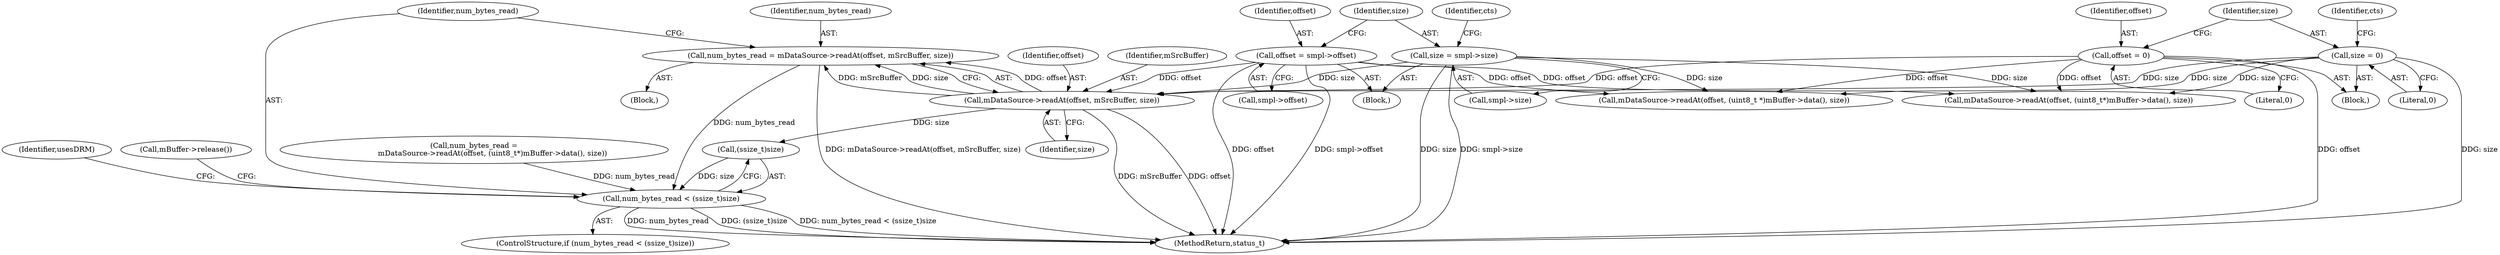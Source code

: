 digraph "0_Android_d48f0f145f8f0f4472bc0af668ac9a8bce44ba9b@API" {
"1000627" [label="(Call,num_bytes_read = mDataSource->readAt(offset, mSrcBuffer, size))"];
"1000629" [label="(Call,mDataSource->readAt(offset, mSrcBuffer, size))"];
"1000327" [label="(Call,offset = smpl->offset)"];
"1000260" [label="(Call,offset = 0)"];
"1000332" [label="(Call,size = smpl->size)"];
"1000264" [label="(Call,size = 0)"];
"1000634" [label="(Call,num_bytes_read < (ssize_t)size)"];
"1000632" [label="(Identifier,size)"];
"1000626" [label="(Block,)"];
"1000630" [label="(Identifier,offset)"];
"1000262" [label="(Literal,0)"];
"1000283" [label="(Block,)"];
"1000333" [label="(Identifier,size)"];
"1000261" [label="(Identifier,offset)"];
"1000636" [label="(Call,(ssize_t)size)"];
"1000633" [label="(ControlStructure,if (num_bytes_read < (ssize_t)size))"];
"1000635" [label="(Identifier,num_bytes_read)"];
"1000327" [label="(Call,offset = smpl->offset)"];
"1000836" [label="(MethodReturn,status_t)"];
"1000328" [label="(Identifier,offset)"];
"1000631" [label="(Identifier,mSrcBuffer)"];
"1000436" [label="(Call,mDataSource->readAt(offset, (uint8_t *)mBuffer->data(), size))"];
"1000629" [label="(Call,mDataSource->readAt(offset, mSrcBuffer, size))"];
"1000617" [label="(Call,num_bytes_read =\n                mDataSource->readAt(offset, (uint8_t*)mBuffer->data(), size))"];
"1000619" [label="(Call,mDataSource->readAt(offset, (uint8_t*)mBuffer->data(), size))"];
"1000332" [label="(Call,size = smpl->size)"];
"1000265" [label="(Identifier,size)"];
"1000634" [label="(Call,num_bytes_read < (ssize_t)size)"];
"1000338" [label="(Identifier,cts)"];
"1000627" [label="(Call,num_bytes_read = mDataSource->readAt(offset, mSrcBuffer, size))"];
"1000260" [label="(Call,offset = 0)"];
"1000264" [label="(Call,size = 0)"];
"1000628" [label="(Identifier,num_bytes_read)"];
"1000649" [label="(Identifier,usesDRM)"];
"1000266" [label="(Literal,0)"];
"1000269" [label="(Identifier,cts)"];
"1000640" [label="(Call,mBuffer->release())"];
"1000105" [label="(Block,)"];
"1000329" [label="(Call,smpl->offset)"];
"1000334" [label="(Call,smpl->size)"];
"1000627" -> "1000626"  [label="AST: "];
"1000627" -> "1000629"  [label="CFG: "];
"1000628" -> "1000627"  [label="AST: "];
"1000629" -> "1000627"  [label="AST: "];
"1000635" -> "1000627"  [label="CFG: "];
"1000627" -> "1000836"  [label="DDG: mDataSource->readAt(offset, mSrcBuffer, size)"];
"1000629" -> "1000627"  [label="DDG: offset"];
"1000629" -> "1000627"  [label="DDG: mSrcBuffer"];
"1000629" -> "1000627"  [label="DDG: size"];
"1000627" -> "1000634"  [label="DDG: num_bytes_read"];
"1000629" -> "1000632"  [label="CFG: "];
"1000630" -> "1000629"  [label="AST: "];
"1000631" -> "1000629"  [label="AST: "];
"1000632" -> "1000629"  [label="AST: "];
"1000629" -> "1000836"  [label="DDG: offset"];
"1000629" -> "1000836"  [label="DDG: mSrcBuffer"];
"1000327" -> "1000629"  [label="DDG: offset"];
"1000260" -> "1000629"  [label="DDG: offset"];
"1000332" -> "1000629"  [label="DDG: size"];
"1000264" -> "1000629"  [label="DDG: size"];
"1000629" -> "1000636"  [label="DDG: size"];
"1000327" -> "1000283"  [label="AST: "];
"1000327" -> "1000329"  [label="CFG: "];
"1000328" -> "1000327"  [label="AST: "];
"1000329" -> "1000327"  [label="AST: "];
"1000333" -> "1000327"  [label="CFG: "];
"1000327" -> "1000836"  [label="DDG: offset"];
"1000327" -> "1000836"  [label="DDG: smpl->offset"];
"1000327" -> "1000436"  [label="DDG: offset"];
"1000327" -> "1000619"  [label="DDG: offset"];
"1000260" -> "1000105"  [label="AST: "];
"1000260" -> "1000262"  [label="CFG: "];
"1000261" -> "1000260"  [label="AST: "];
"1000262" -> "1000260"  [label="AST: "];
"1000265" -> "1000260"  [label="CFG: "];
"1000260" -> "1000836"  [label="DDG: offset"];
"1000260" -> "1000436"  [label="DDG: offset"];
"1000260" -> "1000619"  [label="DDG: offset"];
"1000332" -> "1000283"  [label="AST: "];
"1000332" -> "1000334"  [label="CFG: "];
"1000333" -> "1000332"  [label="AST: "];
"1000334" -> "1000332"  [label="AST: "];
"1000338" -> "1000332"  [label="CFG: "];
"1000332" -> "1000836"  [label="DDG: smpl->size"];
"1000332" -> "1000836"  [label="DDG: size"];
"1000332" -> "1000436"  [label="DDG: size"];
"1000332" -> "1000619"  [label="DDG: size"];
"1000264" -> "1000105"  [label="AST: "];
"1000264" -> "1000266"  [label="CFG: "];
"1000265" -> "1000264"  [label="AST: "];
"1000266" -> "1000264"  [label="AST: "];
"1000269" -> "1000264"  [label="CFG: "];
"1000264" -> "1000836"  [label="DDG: size"];
"1000264" -> "1000436"  [label="DDG: size"];
"1000264" -> "1000619"  [label="DDG: size"];
"1000634" -> "1000633"  [label="AST: "];
"1000634" -> "1000636"  [label="CFG: "];
"1000635" -> "1000634"  [label="AST: "];
"1000636" -> "1000634"  [label="AST: "];
"1000640" -> "1000634"  [label="CFG: "];
"1000649" -> "1000634"  [label="CFG: "];
"1000634" -> "1000836"  [label="DDG: num_bytes_read"];
"1000634" -> "1000836"  [label="DDG: (ssize_t)size"];
"1000634" -> "1000836"  [label="DDG: num_bytes_read < (ssize_t)size"];
"1000617" -> "1000634"  [label="DDG: num_bytes_read"];
"1000636" -> "1000634"  [label="DDG: size"];
}
